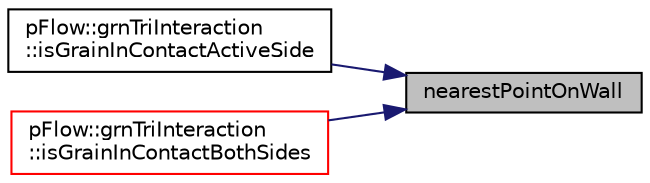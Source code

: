 digraph "nearestPointOnWall"
{
 // LATEX_PDF_SIZE
  edge [fontname="Helvetica",fontsize="10",labelfontname="Helvetica",labelfontsize="10"];
  node [fontname="Helvetica",fontsize="10",shape=record];
  rankdir="RL";
  Node1 [label="nearestPointOnWall",height=0.2,width=0.4,color="black", fillcolor="grey75", style="filled", fontcolor="black",tooltip=" "];
  Node1 -> Node2 [dir="back",color="midnightblue",fontsize="10",style="solid",fontname="Helvetica"];
  Node2 [label="pFlow::grnTriInteraction\l::isGrainInContactActiveSide",height=0.2,width=0.4,color="black", fillcolor="white", style="filled",URL="$namespacepFlow_1_1grnTriInteraction.html#a5088a6416b4e2993eedd0f853bea4b65",tooltip=" "];
  Node1 -> Node3 [dir="back",color="midnightblue",fontsize="10",style="solid",fontname="Helvetica"];
  Node3 [label="pFlow::grnTriInteraction\l::isGrainInContactBothSides",height=0.2,width=0.4,color="red", fillcolor="white", style="filled",URL="$namespacepFlow_1_1grnTriInteraction.html#a689ce9df385f372d3c853b5a3ec45d79",tooltip=" "];
}
